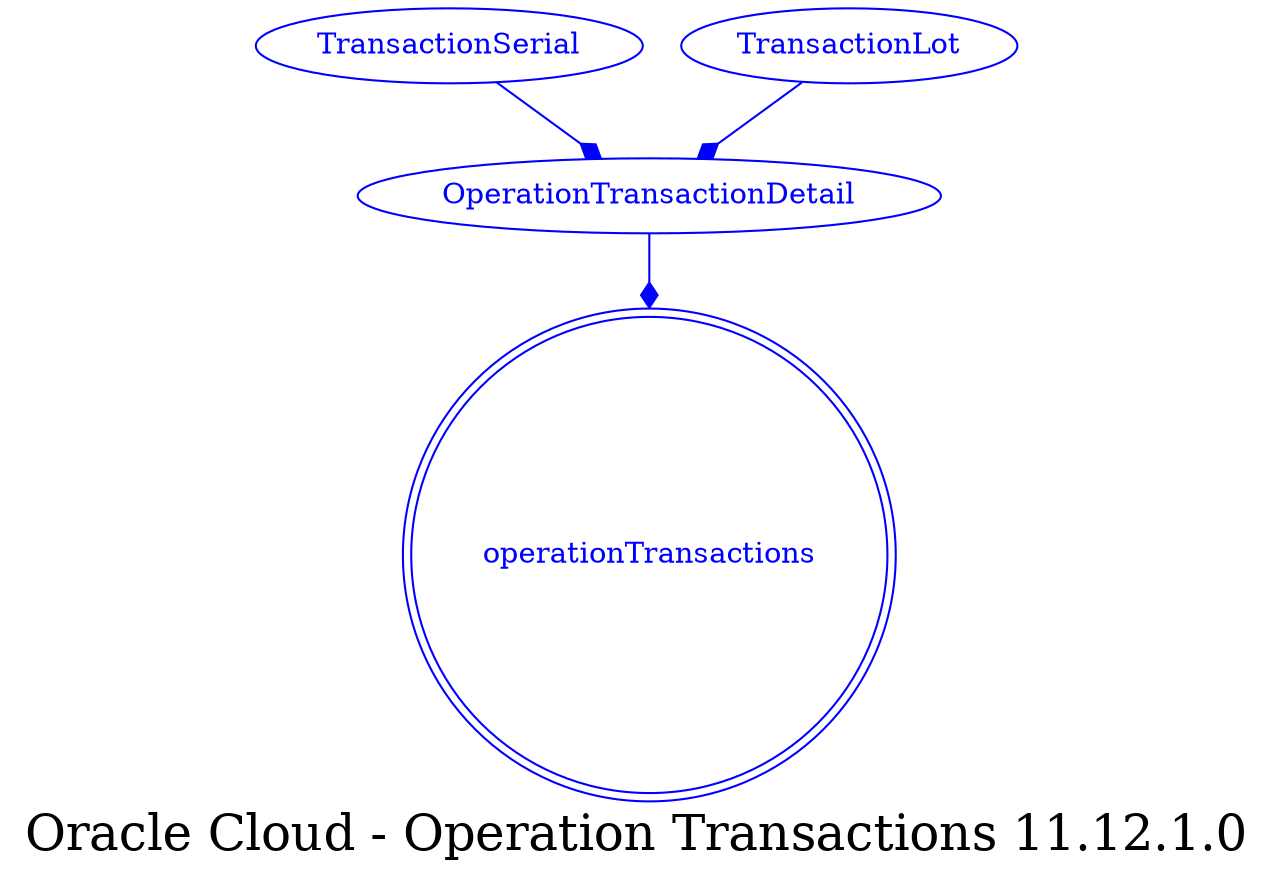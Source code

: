 digraph LexiconGraph {
graph[label="Oracle Cloud - Operation Transactions 11.12.1.0", fontsize=24]
splines=true
"operationTransactions" [color=blue, fontcolor=blue, shape=doublecircle]
"OperationTransactionDetail" -> "operationTransactions" [color=blue, fontcolor=blue, arrowhead=diamond, arrowtail=none]
"OperationTransactionDetail" [color=blue, fontcolor=blue, shape=ellipse]
"TransactionSerial" -> "OperationTransactionDetail" [color=blue, fontcolor=blue, arrowhead=diamond, arrowtail=none]
"TransactionSerial" [color=blue, fontcolor=blue, shape=ellipse]
"TransactionLot" -> "OperationTransactionDetail" [color=blue, fontcolor=blue, arrowhead=diamond, arrowtail=none]
"TransactionLot" [color=blue, fontcolor=blue, shape=ellipse]
}
